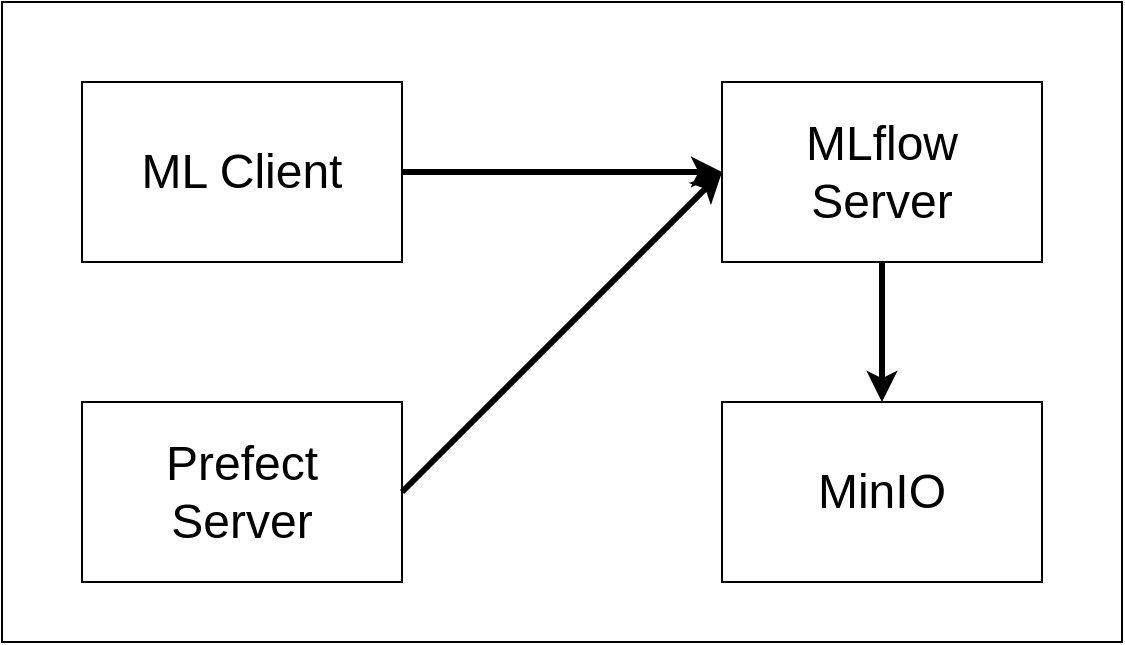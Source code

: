 <mxfile version="20.8.1" type="google" pages="2"><diagram name="データフロー" id="h_-BZbn6m3JuQBBF095y"><mxGraphModel grid="1" page="1" gridSize="10" guides="1" tooltips="1" connect="1" arrows="1" fold="1" pageScale="1" pageWidth="1169" pageHeight="827" math="0" shadow="0"><root><mxCell id="Lv_kHxOamS7oUvHzqbPK-0"/><mxCell id="Lv_kHxOamS7oUvHzqbPK-1" parent="Lv_kHxOamS7oUvHzqbPK-0"/><mxCell id="Lv_kHxOamS7oUvHzqbPK-2" value="" style="rounded=0;whiteSpace=wrap;html=1;fontSize=24;" parent="Lv_kHxOamS7oUvHzqbPK-1" vertex="1"><mxGeometry x="40" y="80" width="560" height="320" as="geometry"/></mxCell><mxCell id="Lv_kHxOamS7oUvHzqbPK-3" value="&lt;font style=&quot;font-size: 24px;&quot;&gt;ML Client&lt;/font&gt;" style="rounded=0;whiteSpace=wrap;html=1;" parent="Lv_kHxOamS7oUvHzqbPK-1" vertex="1"><mxGeometry x="80" y="120" width="160" height="90" as="geometry"/></mxCell><mxCell id="Lv_kHxOamS7oUvHzqbPK-4" value="&lt;font style=&quot;font-size: 24px;&quot;&gt;Prefect&lt;br&gt;Server&lt;br&gt;&lt;/font&gt;" style="rounded=0;whiteSpace=wrap;html=1;" parent="Lv_kHxOamS7oUvHzqbPK-1" vertex="1"><mxGeometry x="80" y="280" width="160" height="90" as="geometry"/></mxCell><mxCell id="Lv_kHxOamS7oUvHzqbPK-5" value="&lt;font style=&quot;font-size: 24px;&quot;&gt;MLflow&lt;br&gt;Server&lt;br&gt;&lt;/font&gt;" style="rounded=0;whiteSpace=wrap;html=1;" parent="Lv_kHxOamS7oUvHzqbPK-1" vertex="1"><mxGeometry x="400" y="120" width="160" height="90" as="geometry"/></mxCell><mxCell id="Lv_kHxOamS7oUvHzqbPK-6" value="&lt;font style=&quot;font-size: 24px;&quot;&gt;MinIO&lt;br&gt;&lt;/font&gt;" style="rounded=0;whiteSpace=wrap;html=1;" parent="Lv_kHxOamS7oUvHzqbPK-1" vertex="1"><mxGeometry x="400" y="280" width="160" height="90" as="geometry"/></mxCell><mxCell id="Lv_kHxOamS7oUvHzqbPK-7" value="" style="endArrow=classic;html=1;rounded=0;fontSize=24;exitX=1;exitY=0.5;exitDx=0;exitDy=0;strokeWidth=3;" parent="Lv_kHxOamS7oUvHzqbPK-1" source="Lv_kHxOamS7oUvHzqbPK-3" target="Lv_kHxOamS7oUvHzqbPK-5" edge="1"><mxGeometry width="50" height="50" relative="1" as="geometry"><mxPoint x="560" y="400" as="sourcePoint"/><mxPoint x="610" y="350" as="targetPoint"/></mxGeometry></mxCell><mxCell id="Lv_kHxOamS7oUvHzqbPK-8" value="" style="endArrow=classic;html=1;rounded=0;fontSize=24;strokeWidth=3;exitX=0.5;exitY=1;exitDx=0;exitDy=0;" parent="Lv_kHxOamS7oUvHzqbPK-1" source="Lv_kHxOamS7oUvHzqbPK-5" target="Lv_kHxOamS7oUvHzqbPK-6" edge="1"><mxGeometry width="50" height="50" relative="1" as="geometry"><mxPoint x="580" y="180" as="sourcePoint"/><mxPoint x="410" y="190" as="targetPoint"/></mxGeometry></mxCell><mxCell id="Lv_kHxOamS7oUvHzqbPK-9" value="" style="endArrow=classic;html=1;rounded=0;fontSize=24;exitX=1;exitY=0.5;exitDx=0;exitDy=0;strokeWidth=3;entryX=0;entryY=0.5;entryDx=0;entryDy=0;" parent="Lv_kHxOamS7oUvHzqbPK-1" source="Lv_kHxOamS7oUvHzqbPK-4" target="Lv_kHxOamS7oUvHzqbPK-5" edge="1"><mxGeometry width="50" height="50" relative="1" as="geometry"><mxPoint x="270" y="190" as="sourcePoint"/><mxPoint x="410" y="190" as="targetPoint"/></mxGeometry></mxCell></root></mxGraphModel></diagram><diagram id="Vk6Ne7hB_qh7eMHPGFlT" name="コンポーネント"><mxGraphModel grid="1" page="1" gridSize="10" guides="1" tooltips="1" connect="1" arrows="1" fold="1" pageScale="1" pageWidth="1169" pageHeight="827" math="0" shadow="0"><root><mxCell id="0"/><mxCell id="1" parent="0"/><mxCell id="a0RiyLS4q0b6-jPw04PZ-9" value="" style="rounded=0;whiteSpace=wrap;html=1;fontSize=24;" vertex="1" parent="1"><mxGeometry x="40" y="80" width="560" height="320" as="geometry"/></mxCell><mxCell id="a0RiyLS4q0b6-jPw04PZ-1" value="&lt;font style=&quot;font-size: 24px;&quot;&gt;ML Client&lt;/font&gt;" style="rounded=0;whiteSpace=wrap;html=1;" vertex="1" parent="1"><mxGeometry x="80" y="120" width="160" height="90" as="geometry"/></mxCell><mxCell id="a0RiyLS4q0b6-jPw04PZ-2" value="&lt;font style=&quot;font-size: 24px;&quot;&gt;Prefect&lt;br&gt;Server&lt;br&gt;&lt;/font&gt;" style="rounded=0;whiteSpace=wrap;html=1;" vertex="1" parent="1"><mxGeometry x="80" y="280" width="160" height="90" as="geometry"/></mxCell><mxCell id="a0RiyLS4q0b6-jPw04PZ-3" value="&lt;font style=&quot;font-size: 24px;&quot;&gt;MLflow&lt;br&gt;Server&lt;br&gt;&lt;/font&gt;" style="rounded=0;whiteSpace=wrap;html=1;" vertex="1" parent="1"><mxGeometry x="400" y="120" width="160" height="90" as="geometry"/></mxCell><mxCell id="a0RiyLS4q0b6-jPw04PZ-4" value="&lt;font style=&quot;font-size: 24px;&quot;&gt;MinIO&lt;br&gt;&lt;/font&gt;" style="rounded=0;whiteSpace=wrap;html=1;" vertex="1" parent="1"><mxGeometry x="400" y="280" width="160" height="90" as="geometry"/></mxCell><mxCell id="a0RiyLS4q0b6-jPw04PZ-6" value="" style="endArrow=classic;html=1;rounded=0;fontSize=24;exitX=1;exitY=0.5;exitDx=0;exitDy=0;strokeWidth=3;" edge="1" parent="1" source="a0RiyLS4q0b6-jPw04PZ-1" target="a0RiyLS4q0b6-jPw04PZ-3"><mxGeometry width="50" height="50" relative="1" as="geometry"><mxPoint x="560" y="400" as="sourcePoint"/><mxPoint x="610" y="350" as="targetPoint"/></mxGeometry></mxCell><mxCell id="a0RiyLS4q0b6-jPw04PZ-7" value="" style="endArrow=classic;html=1;rounded=0;fontSize=24;strokeWidth=3;exitX=0.5;exitY=1;exitDx=0;exitDy=0;" edge="1" parent="1" source="a0RiyLS4q0b6-jPw04PZ-3" target="a0RiyLS4q0b6-jPw04PZ-4"><mxGeometry width="50" height="50" relative="1" as="geometry"><mxPoint x="580" y="180" as="sourcePoint"/><mxPoint x="410" y="190" as="targetPoint"/></mxGeometry></mxCell><mxCell id="a0RiyLS4q0b6-jPw04PZ-8" value="" style="endArrow=classic;html=1;rounded=0;fontSize=24;exitX=1;exitY=0.5;exitDx=0;exitDy=0;strokeWidth=3;entryX=0;entryY=0.5;entryDx=0;entryDy=0;" edge="1" parent="1" source="a0RiyLS4q0b6-jPw04PZ-2" target="a0RiyLS4q0b6-jPw04PZ-3"><mxGeometry width="50" height="50" relative="1" as="geometry"><mxPoint x="270" y="190" as="sourcePoint"/><mxPoint x="410" y="190" as="targetPoint"/></mxGeometry></mxCell></root></mxGraphModel></diagram></mxfile>